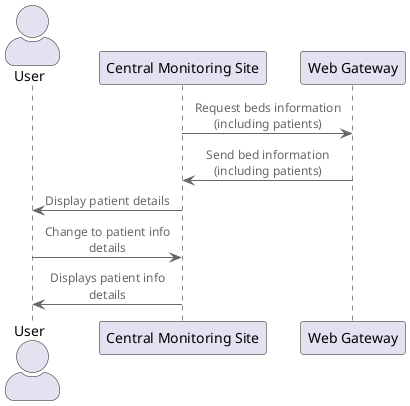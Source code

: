 @startuml Display Patient Info
!include <C4/C4_Component>

actor "User" as user
participant "Central Monitoring Site" as cms
participant "Web Gateway" as web

cms -> web : Request beds information (including patients)
web -> cms : Send bed information (including patients)
cms -> user : Display patient details
user -> cms : Change to patient info details 
cms -> user : Displays patient info details


@enduml